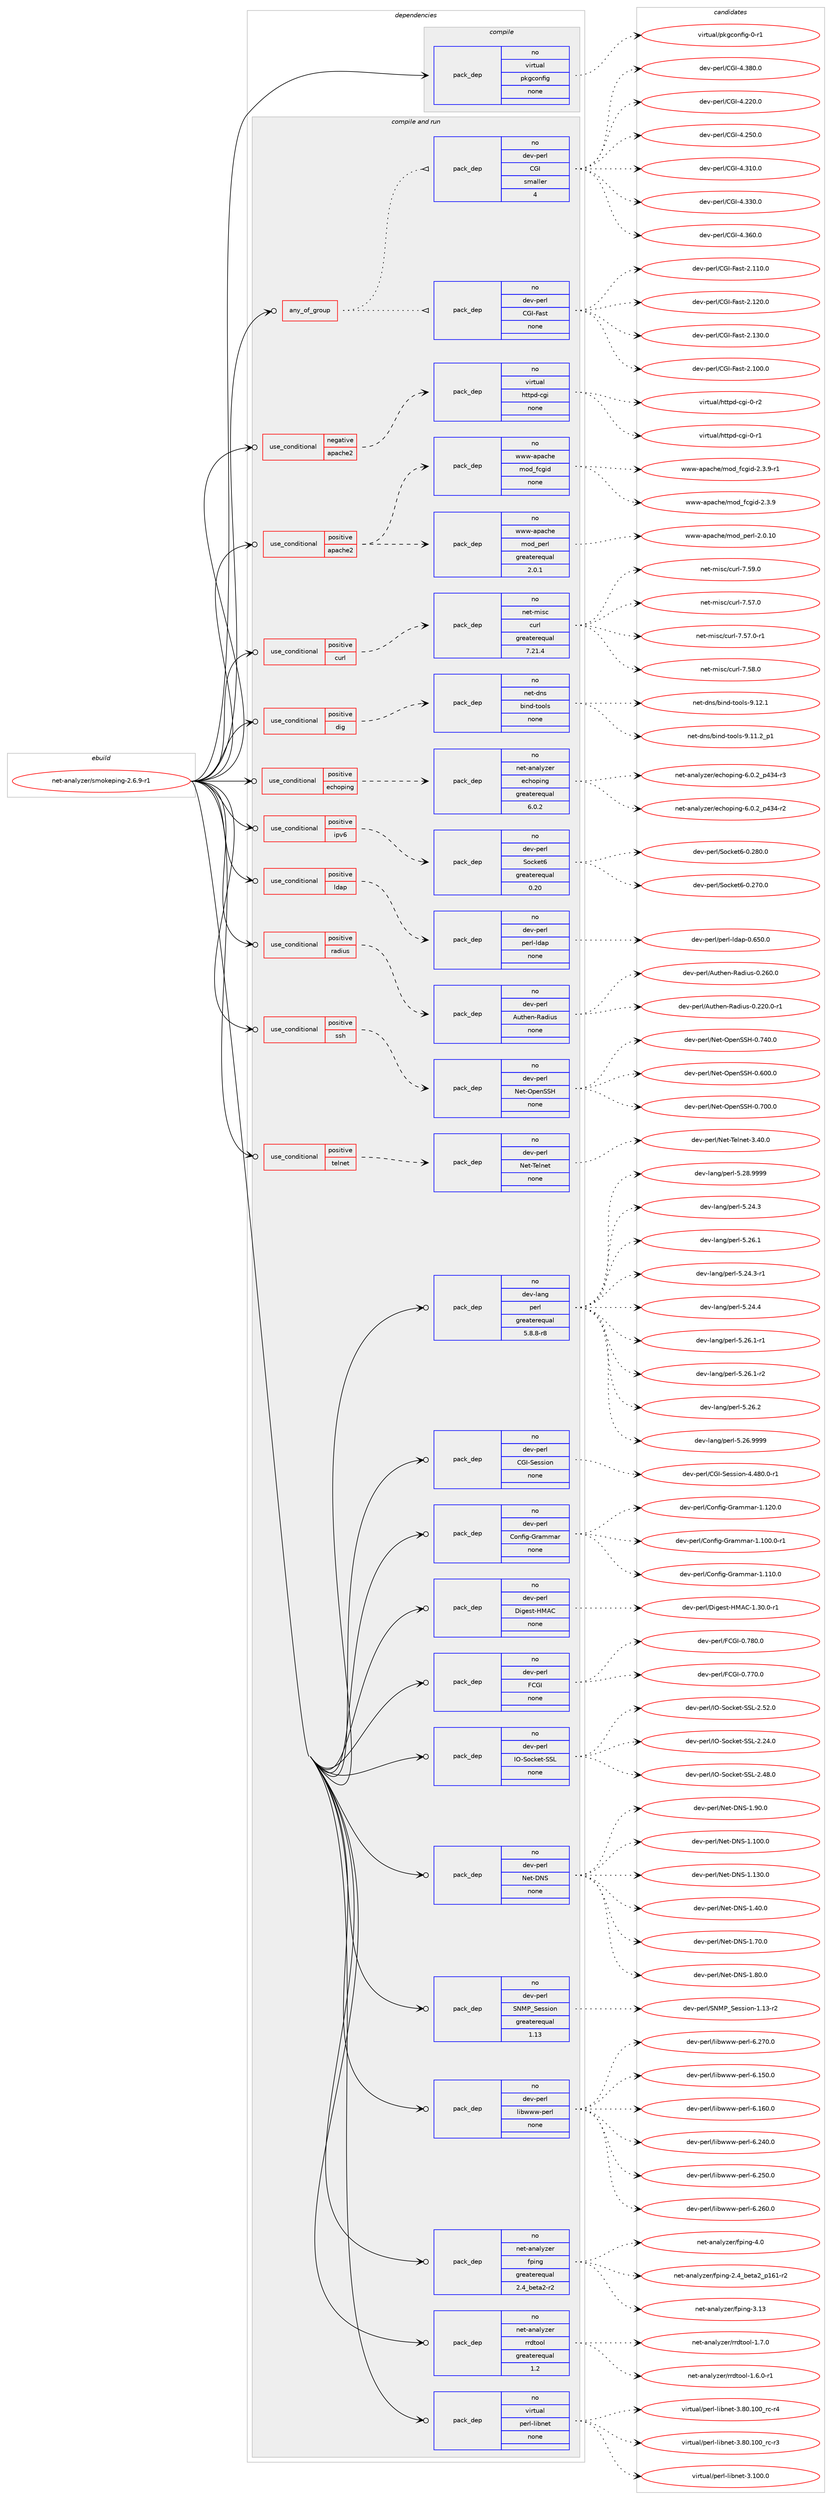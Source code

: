 digraph prolog {

# *************
# Graph options
# *************

newrank=true;
concentrate=true;
compound=true;
graph [rankdir=LR,fontname=Helvetica,fontsize=10,ranksep=1.5];#, ranksep=2.5, nodesep=0.2];
edge  [arrowhead=vee];
node  [fontname=Helvetica,fontsize=10];

# **********
# The ebuild
# **********

subgraph cluster_leftcol {
color=gray;
rank=same;
label=<<i>ebuild</i>>;
id [label="net-analyzer/smokeping-2.6.9-r1", color=red, width=4, href="../net-analyzer/smokeping-2.6.9-r1.svg"];
}

# ****************
# The dependencies
# ****************

subgraph cluster_midcol {
color=gray;
label=<<i>dependencies</i>>;
subgraph cluster_compile {
fillcolor="#eeeeee";
style=filled;
label=<<i>compile</i>>;
subgraph pack26 {
dependency37 [label=<<TABLE BORDER="0" CELLBORDER="1" CELLSPACING="0" CELLPADDING="4" WIDTH="220"><TR><TD ROWSPAN="6" CELLPADDING="30">pack_dep</TD></TR><TR><TD WIDTH="110">no</TD></TR><TR><TD>virtual</TD></TR><TR><TD>pkgconfig</TD></TR><TR><TD>none</TD></TR><TR><TD></TD></TR></TABLE>>, shape=none, color=blue];
}
id:e -> dependency37:w [weight=20,style="solid",arrowhead="vee"];
}
subgraph cluster_compileandrun {
fillcolor="#eeeeee";
style=filled;
label=<<i>compile and run</i>>;
subgraph any1 {
dependency38 [label=<<TABLE BORDER="0" CELLBORDER="1" CELLSPACING="0" CELLPADDING="4"><TR><TD CELLPADDING="10">any_of_group</TD></TR></TABLE>>, shape=none, color=red];subgraph pack27 {
dependency39 [label=<<TABLE BORDER="0" CELLBORDER="1" CELLSPACING="0" CELLPADDING="4" WIDTH="220"><TR><TD ROWSPAN="6" CELLPADDING="30">pack_dep</TD></TR><TR><TD WIDTH="110">no</TD></TR><TR><TD>dev-perl</TD></TR><TR><TD>CGI-Fast</TD></TR><TR><TD>none</TD></TR><TR><TD></TD></TR></TABLE>>, shape=none, color=blue];
}
dependency38:e -> dependency39:w [weight=20,style="dotted",arrowhead="oinv"];
subgraph pack28 {
dependency40 [label=<<TABLE BORDER="0" CELLBORDER="1" CELLSPACING="0" CELLPADDING="4" WIDTH="220"><TR><TD ROWSPAN="6" CELLPADDING="30">pack_dep</TD></TR><TR><TD WIDTH="110">no</TD></TR><TR><TD>dev-perl</TD></TR><TR><TD>CGI</TD></TR><TR><TD>smaller</TD></TR><TR><TD>4</TD></TR></TABLE>>, shape=none, color=blue];
}
dependency38:e -> dependency40:w [weight=20,style="dotted",arrowhead="oinv"];
}
id:e -> dependency38:w [weight=20,style="solid",arrowhead="odotvee"];
subgraph cond12 {
dependency41 [label=<<TABLE BORDER="0" CELLBORDER="1" CELLSPACING="0" CELLPADDING="4"><TR><TD ROWSPAN="3" CELLPADDING="10">use_conditional</TD></TR><TR><TD>negative</TD></TR><TR><TD>apache2</TD></TR></TABLE>>, shape=none, color=red];
subgraph pack29 {
dependency42 [label=<<TABLE BORDER="0" CELLBORDER="1" CELLSPACING="0" CELLPADDING="4" WIDTH="220"><TR><TD ROWSPAN="6" CELLPADDING="30">pack_dep</TD></TR><TR><TD WIDTH="110">no</TD></TR><TR><TD>virtual</TD></TR><TR><TD>httpd-cgi</TD></TR><TR><TD>none</TD></TR><TR><TD></TD></TR></TABLE>>, shape=none, color=blue];
}
dependency41:e -> dependency42:w [weight=20,style="dashed",arrowhead="vee"];
}
id:e -> dependency41:w [weight=20,style="solid",arrowhead="odotvee"];
subgraph cond13 {
dependency43 [label=<<TABLE BORDER="0" CELLBORDER="1" CELLSPACING="0" CELLPADDING="4"><TR><TD ROWSPAN="3" CELLPADDING="10">use_conditional</TD></TR><TR><TD>positive</TD></TR><TR><TD>apache2</TD></TR></TABLE>>, shape=none, color=red];
subgraph pack30 {
dependency44 [label=<<TABLE BORDER="0" CELLBORDER="1" CELLSPACING="0" CELLPADDING="4" WIDTH="220"><TR><TD ROWSPAN="6" CELLPADDING="30">pack_dep</TD></TR><TR><TD WIDTH="110">no</TD></TR><TR><TD>www-apache</TD></TR><TR><TD>mod_perl</TD></TR><TR><TD>greaterequal</TD></TR><TR><TD>2.0.1</TD></TR></TABLE>>, shape=none, color=blue];
}
dependency43:e -> dependency44:w [weight=20,style="dashed",arrowhead="vee"];
subgraph pack31 {
dependency45 [label=<<TABLE BORDER="0" CELLBORDER="1" CELLSPACING="0" CELLPADDING="4" WIDTH="220"><TR><TD ROWSPAN="6" CELLPADDING="30">pack_dep</TD></TR><TR><TD WIDTH="110">no</TD></TR><TR><TD>www-apache</TD></TR><TR><TD>mod_fcgid</TD></TR><TR><TD>none</TD></TR><TR><TD></TD></TR></TABLE>>, shape=none, color=blue];
}
dependency43:e -> dependency45:w [weight=20,style="dashed",arrowhead="vee"];
}
id:e -> dependency43:w [weight=20,style="solid",arrowhead="odotvee"];
subgraph cond14 {
dependency46 [label=<<TABLE BORDER="0" CELLBORDER="1" CELLSPACING="0" CELLPADDING="4"><TR><TD ROWSPAN="3" CELLPADDING="10">use_conditional</TD></TR><TR><TD>positive</TD></TR><TR><TD>curl</TD></TR></TABLE>>, shape=none, color=red];
subgraph pack32 {
dependency47 [label=<<TABLE BORDER="0" CELLBORDER="1" CELLSPACING="0" CELLPADDING="4" WIDTH="220"><TR><TD ROWSPAN="6" CELLPADDING="30">pack_dep</TD></TR><TR><TD WIDTH="110">no</TD></TR><TR><TD>net-misc</TD></TR><TR><TD>curl</TD></TR><TR><TD>greaterequal</TD></TR><TR><TD>7.21.4</TD></TR></TABLE>>, shape=none, color=blue];
}
dependency46:e -> dependency47:w [weight=20,style="dashed",arrowhead="vee"];
}
id:e -> dependency46:w [weight=20,style="solid",arrowhead="odotvee"];
subgraph cond15 {
dependency48 [label=<<TABLE BORDER="0" CELLBORDER="1" CELLSPACING="0" CELLPADDING="4"><TR><TD ROWSPAN="3" CELLPADDING="10">use_conditional</TD></TR><TR><TD>positive</TD></TR><TR><TD>dig</TD></TR></TABLE>>, shape=none, color=red];
subgraph pack33 {
dependency49 [label=<<TABLE BORDER="0" CELLBORDER="1" CELLSPACING="0" CELLPADDING="4" WIDTH="220"><TR><TD ROWSPAN="6" CELLPADDING="30">pack_dep</TD></TR><TR><TD WIDTH="110">no</TD></TR><TR><TD>net-dns</TD></TR><TR><TD>bind-tools</TD></TR><TR><TD>none</TD></TR><TR><TD></TD></TR></TABLE>>, shape=none, color=blue];
}
dependency48:e -> dependency49:w [weight=20,style="dashed",arrowhead="vee"];
}
id:e -> dependency48:w [weight=20,style="solid",arrowhead="odotvee"];
subgraph cond16 {
dependency50 [label=<<TABLE BORDER="0" CELLBORDER="1" CELLSPACING="0" CELLPADDING="4"><TR><TD ROWSPAN="3" CELLPADDING="10">use_conditional</TD></TR><TR><TD>positive</TD></TR><TR><TD>echoping</TD></TR></TABLE>>, shape=none, color=red];
subgraph pack34 {
dependency51 [label=<<TABLE BORDER="0" CELLBORDER="1" CELLSPACING="0" CELLPADDING="4" WIDTH="220"><TR><TD ROWSPAN="6" CELLPADDING="30">pack_dep</TD></TR><TR><TD WIDTH="110">no</TD></TR><TR><TD>net-analyzer</TD></TR><TR><TD>echoping</TD></TR><TR><TD>greaterequal</TD></TR><TR><TD>6.0.2</TD></TR></TABLE>>, shape=none, color=blue];
}
dependency50:e -> dependency51:w [weight=20,style="dashed",arrowhead="vee"];
}
id:e -> dependency50:w [weight=20,style="solid",arrowhead="odotvee"];
subgraph cond17 {
dependency52 [label=<<TABLE BORDER="0" CELLBORDER="1" CELLSPACING="0" CELLPADDING="4"><TR><TD ROWSPAN="3" CELLPADDING="10">use_conditional</TD></TR><TR><TD>positive</TD></TR><TR><TD>ipv6</TD></TR></TABLE>>, shape=none, color=red];
subgraph pack35 {
dependency53 [label=<<TABLE BORDER="0" CELLBORDER="1" CELLSPACING="0" CELLPADDING="4" WIDTH="220"><TR><TD ROWSPAN="6" CELLPADDING="30">pack_dep</TD></TR><TR><TD WIDTH="110">no</TD></TR><TR><TD>dev-perl</TD></TR><TR><TD>Socket6</TD></TR><TR><TD>greaterequal</TD></TR><TR><TD>0.20</TD></TR></TABLE>>, shape=none, color=blue];
}
dependency52:e -> dependency53:w [weight=20,style="dashed",arrowhead="vee"];
}
id:e -> dependency52:w [weight=20,style="solid",arrowhead="odotvee"];
subgraph cond18 {
dependency54 [label=<<TABLE BORDER="0" CELLBORDER="1" CELLSPACING="0" CELLPADDING="4"><TR><TD ROWSPAN="3" CELLPADDING="10">use_conditional</TD></TR><TR><TD>positive</TD></TR><TR><TD>ldap</TD></TR></TABLE>>, shape=none, color=red];
subgraph pack36 {
dependency55 [label=<<TABLE BORDER="0" CELLBORDER="1" CELLSPACING="0" CELLPADDING="4" WIDTH="220"><TR><TD ROWSPAN="6" CELLPADDING="30">pack_dep</TD></TR><TR><TD WIDTH="110">no</TD></TR><TR><TD>dev-perl</TD></TR><TR><TD>perl-ldap</TD></TR><TR><TD>none</TD></TR><TR><TD></TD></TR></TABLE>>, shape=none, color=blue];
}
dependency54:e -> dependency55:w [weight=20,style="dashed",arrowhead="vee"];
}
id:e -> dependency54:w [weight=20,style="solid",arrowhead="odotvee"];
subgraph cond19 {
dependency56 [label=<<TABLE BORDER="0" CELLBORDER="1" CELLSPACING="0" CELLPADDING="4"><TR><TD ROWSPAN="3" CELLPADDING="10">use_conditional</TD></TR><TR><TD>positive</TD></TR><TR><TD>radius</TD></TR></TABLE>>, shape=none, color=red];
subgraph pack37 {
dependency57 [label=<<TABLE BORDER="0" CELLBORDER="1" CELLSPACING="0" CELLPADDING="4" WIDTH="220"><TR><TD ROWSPAN="6" CELLPADDING="30">pack_dep</TD></TR><TR><TD WIDTH="110">no</TD></TR><TR><TD>dev-perl</TD></TR><TR><TD>Authen-Radius</TD></TR><TR><TD>none</TD></TR><TR><TD></TD></TR></TABLE>>, shape=none, color=blue];
}
dependency56:e -> dependency57:w [weight=20,style="dashed",arrowhead="vee"];
}
id:e -> dependency56:w [weight=20,style="solid",arrowhead="odotvee"];
subgraph cond20 {
dependency58 [label=<<TABLE BORDER="0" CELLBORDER="1" CELLSPACING="0" CELLPADDING="4"><TR><TD ROWSPAN="3" CELLPADDING="10">use_conditional</TD></TR><TR><TD>positive</TD></TR><TR><TD>ssh</TD></TR></TABLE>>, shape=none, color=red];
subgraph pack38 {
dependency59 [label=<<TABLE BORDER="0" CELLBORDER="1" CELLSPACING="0" CELLPADDING="4" WIDTH="220"><TR><TD ROWSPAN="6" CELLPADDING="30">pack_dep</TD></TR><TR><TD WIDTH="110">no</TD></TR><TR><TD>dev-perl</TD></TR><TR><TD>Net-OpenSSH</TD></TR><TR><TD>none</TD></TR><TR><TD></TD></TR></TABLE>>, shape=none, color=blue];
}
dependency58:e -> dependency59:w [weight=20,style="dashed",arrowhead="vee"];
}
id:e -> dependency58:w [weight=20,style="solid",arrowhead="odotvee"];
subgraph cond21 {
dependency60 [label=<<TABLE BORDER="0" CELLBORDER="1" CELLSPACING="0" CELLPADDING="4"><TR><TD ROWSPAN="3" CELLPADDING="10">use_conditional</TD></TR><TR><TD>positive</TD></TR><TR><TD>telnet</TD></TR></TABLE>>, shape=none, color=red];
subgraph pack39 {
dependency61 [label=<<TABLE BORDER="0" CELLBORDER="1" CELLSPACING="0" CELLPADDING="4" WIDTH="220"><TR><TD ROWSPAN="6" CELLPADDING="30">pack_dep</TD></TR><TR><TD WIDTH="110">no</TD></TR><TR><TD>dev-perl</TD></TR><TR><TD>Net-Telnet</TD></TR><TR><TD>none</TD></TR><TR><TD></TD></TR></TABLE>>, shape=none, color=blue];
}
dependency60:e -> dependency61:w [weight=20,style="dashed",arrowhead="vee"];
}
id:e -> dependency60:w [weight=20,style="solid",arrowhead="odotvee"];
subgraph pack40 {
dependency62 [label=<<TABLE BORDER="0" CELLBORDER="1" CELLSPACING="0" CELLPADDING="4" WIDTH="220"><TR><TD ROWSPAN="6" CELLPADDING="30">pack_dep</TD></TR><TR><TD WIDTH="110">no</TD></TR><TR><TD>dev-lang</TD></TR><TR><TD>perl</TD></TR><TR><TD>greaterequal</TD></TR><TR><TD>5.8.8-r8</TD></TR></TABLE>>, shape=none, color=blue];
}
id:e -> dependency62:w [weight=20,style="solid",arrowhead="odotvee"];
subgraph pack41 {
dependency63 [label=<<TABLE BORDER="0" CELLBORDER="1" CELLSPACING="0" CELLPADDING="4" WIDTH="220"><TR><TD ROWSPAN="6" CELLPADDING="30">pack_dep</TD></TR><TR><TD WIDTH="110">no</TD></TR><TR><TD>dev-perl</TD></TR><TR><TD>CGI-Session</TD></TR><TR><TD>none</TD></TR><TR><TD></TD></TR></TABLE>>, shape=none, color=blue];
}
id:e -> dependency63:w [weight=20,style="solid",arrowhead="odotvee"];
subgraph pack42 {
dependency64 [label=<<TABLE BORDER="0" CELLBORDER="1" CELLSPACING="0" CELLPADDING="4" WIDTH="220"><TR><TD ROWSPAN="6" CELLPADDING="30">pack_dep</TD></TR><TR><TD WIDTH="110">no</TD></TR><TR><TD>dev-perl</TD></TR><TR><TD>Config-Grammar</TD></TR><TR><TD>none</TD></TR><TR><TD></TD></TR></TABLE>>, shape=none, color=blue];
}
id:e -> dependency64:w [weight=20,style="solid",arrowhead="odotvee"];
subgraph pack43 {
dependency65 [label=<<TABLE BORDER="0" CELLBORDER="1" CELLSPACING="0" CELLPADDING="4" WIDTH="220"><TR><TD ROWSPAN="6" CELLPADDING="30">pack_dep</TD></TR><TR><TD WIDTH="110">no</TD></TR><TR><TD>dev-perl</TD></TR><TR><TD>Digest-HMAC</TD></TR><TR><TD>none</TD></TR><TR><TD></TD></TR></TABLE>>, shape=none, color=blue];
}
id:e -> dependency65:w [weight=20,style="solid",arrowhead="odotvee"];
subgraph pack44 {
dependency66 [label=<<TABLE BORDER="0" CELLBORDER="1" CELLSPACING="0" CELLPADDING="4" WIDTH="220"><TR><TD ROWSPAN="6" CELLPADDING="30">pack_dep</TD></TR><TR><TD WIDTH="110">no</TD></TR><TR><TD>dev-perl</TD></TR><TR><TD>FCGI</TD></TR><TR><TD>none</TD></TR><TR><TD></TD></TR></TABLE>>, shape=none, color=blue];
}
id:e -> dependency66:w [weight=20,style="solid",arrowhead="odotvee"];
subgraph pack45 {
dependency67 [label=<<TABLE BORDER="0" CELLBORDER="1" CELLSPACING="0" CELLPADDING="4" WIDTH="220"><TR><TD ROWSPAN="6" CELLPADDING="30">pack_dep</TD></TR><TR><TD WIDTH="110">no</TD></TR><TR><TD>dev-perl</TD></TR><TR><TD>IO-Socket-SSL</TD></TR><TR><TD>none</TD></TR><TR><TD></TD></TR></TABLE>>, shape=none, color=blue];
}
id:e -> dependency67:w [weight=20,style="solid",arrowhead="odotvee"];
subgraph pack46 {
dependency68 [label=<<TABLE BORDER="0" CELLBORDER="1" CELLSPACING="0" CELLPADDING="4" WIDTH="220"><TR><TD ROWSPAN="6" CELLPADDING="30">pack_dep</TD></TR><TR><TD WIDTH="110">no</TD></TR><TR><TD>dev-perl</TD></TR><TR><TD>Net-DNS</TD></TR><TR><TD>none</TD></TR><TR><TD></TD></TR></TABLE>>, shape=none, color=blue];
}
id:e -> dependency68:w [weight=20,style="solid",arrowhead="odotvee"];
subgraph pack47 {
dependency69 [label=<<TABLE BORDER="0" CELLBORDER="1" CELLSPACING="0" CELLPADDING="4" WIDTH="220"><TR><TD ROWSPAN="6" CELLPADDING="30">pack_dep</TD></TR><TR><TD WIDTH="110">no</TD></TR><TR><TD>dev-perl</TD></TR><TR><TD>SNMP_Session</TD></TR><TR><TD>greaterequal</TD></TR><TR><TD>1.13</TD></TR></TABLE>>, shape=none, color=blue];
}
id:e -> dependency69:w [weight=20,style="solid",arrowhead="odotvee"];
subgraph pack48 {
dependency70 [label=<<TABLE BORDER="0" CELLBORDER="1" CELLSPACING="0" CELLPADDING="4" WIDTH="220"><TR><TD ROWSPAN="6" CELLPADDING="30">pack_dep</TD></TR><TR><TD WIDTH="110">no</TD></TR><TR><TD>dev-perl</TD></TR><TR><TD>libwww-perl</TD></TR><TR><TD>none</TD></TR><TR><TD></TD></TR></TABLE>>, shape=none, color=blue];
}
id:e -> dependency70:w [weight=20,style="solid",arrowhead="odotvee"];
subgraph pack49 {
dependency71 [label=<<TABLE BORDER="0" CELLBORDER="1" CELLSPACING="0" CELLPADDING="4" WIDTH="220"><TR><TD ROWSPAN="6" CELLPADDING="30">pack_dep</TD></TR><TR><TD WIDTH="110">no</TD></TR><TR><TD>net-analyzer</TD></TR><TR><TD>fping</TD></TR><TR><TD>greaterequal</TD></TR><TR><TD>2.4_beta2-r2</TD></TR></TABLE>>, shape=none, color=blue];
}
id:e -> dependency71:w [weight=20,style="solid",arrowhead="odotvee"];
subgraph pack50 {
dependency72 [label=<<TABLE BORDER="0" CELLBORDER="1" CELLSPACING="0" CELLPADDING="4" WIDTH="220"><TR><TD ROWSPAN="6" CELLPADDING="30">pack_dep</TD></TR><TR><TD WIDTH="110">no</TD></TR><TR><TD>net-analyzer</TD></TR><TR><TD>rrdtool</TD></TR><TR><TD>greaterequal</TD></TR><TR><TD>1.2</TD></TR></TABLE>>, shape=none, color=blue];
}
id:e -> dependency72:w [weight=20,style="solid",arrowhead="odotvee"];
subgraph pack51 {
dependency73 [label=<<TABLE BORDER="0" CELLBORDER="1" CELLSPACING="0" CELLPADDING="4" WIDTH="220"><TR><TD ROWSPAN="6" CELLPADDING="30">pack_dep</TD></TR><TR><TD WIDTH="110">no</TD></TR><TR><TD>virtual</TD></TR><TR><TD>perl-libnet</TD></TR><TR><TD>none</TD></TR><TR><TD></TD></TR></TABLE>>, shape=none, color=blue];
}
id:e -> dependency73:w [weight=20,style="solid",arrowhead="odotvee"];
}
subgraph cluster_run {
fillcolor="#eeeeee";
style=filled;
label=<<i>run</i>>;
}
}

# **************
# The candidates
# **************

subgraph cluster_choices {
rank=same;
color=gray;
label=<<i>candidates</i>>;

subgraph choice26 {
color=black;
nodesep=1;
choice11810511411611797108471121071039911111010210510345484511449 [label="virtual/pkgconfig-0-r1", color=red, width=4,href="../virtual/pkgconfig-0-r1.svg"];
dependency37:e -> choice11810511411611797108471121071039911111010210510345484511449:w [style=dotted,weight="100"];
}
subgraph choice27 {
color=black;
nodesep=1;
choice10010111845112101114108476771734570971151164550464948484648 [label="dev-perl/CGI-Fast-2.100.0", color=red, width=4,href="../dev-perl/CGI-Fast-2.100.0.svg"];
choice10010111845112101114108476771734570971151164550464949484648 [label="dev-perl/CGI-Fast-2.110.0", color=red, width=4,href="../dev-perl/CGI-Fast-2.110.0.svg"];
choice10010111845112101114108476771734570971151164550464950484648 [label="dev-perl/CGI-Fast-2.120.0", color=red, width=4,href="../dev-perl/CGI-Fast-2.120.0.svg"];
choice10010111845112101114108476771734570971151164550464951484648 [label="dev-perl/CGI-Fast-2.130.0", color=red, width=4,href="../dev-perl/CGI-Fast-2.130.0.svg"];
dependency39:e -> choice10010111845112101114108476771734570971151164550464948484648:w [style=dotted,weight="100"];
dependency39:e -> choice10010111845112101114108476771734570971151164550464949484648:w [style=dotted,weight="100"];
dependency39:e -> choice10010111845112101114108476771734570971151164550464950484648:w [style=dotted,weight="100"];
dependency39:e -> choice10010111845112101114108476771734570971151164550464951484648:w [style=dotted,weight="100"];
}
subgraph choice28 {
color=black;
nodesep=1;
choice10010111845112101114108476771734552465050484648 [label="dev-perl/CGI-4.220.0", color=red, width=4,href="../dev-perl/CGI-4.220.0.svg"];
choice10010111845112101114108476771734552465053484648 [label="dev-perl/CGI-4.250.0", color=red, width=4,href="../dev-perl/CGI-4.250.0.svg"];
choice10010111845112101114108476771734552465149484648 [label="dev-perl/CGI-4.310.0", color=red, width=4,href="../dev-perl/CGI-4.310.0.svg"];
choice10010111845112101114108476771734552465151484648 [label="dev-perl/CGI-4.330.0", color=red, width=4,href="../dev-perl/CGI-4.330.0.svg"];
choice10010111845112101114108476771734552465154484648 [label="dev-perl/CGI-4.360.0", color=red, width=4,href="../dev-perl/CGI-4.360.0.svg"];
choice10010111845112101114108476771734552465156484648 [label="dev-perl/CGI-4.380.0", color=red, width=4,href="../dev-perl/CGI-4.380.0.svg"];
dependency40:e -> choice10010111845112101114108476771734552465050484648:w [style=dotted,weight="100"];
dependency40:e -> choice10010111845112101114108476771734552465053484648:w [style=dotted,weight="100"];
dependency40:e -> choice10010111845112101114108476771734552465149484648:w [style=dotted,weight="100"];
dependency40:e -> choice10010111845112101114108476771734552465151484648:w [style=dotted,weight="100"];
dependency40:e -> choice10010111845112101114108476771734552465154484648:w [style=dotted,weight="100"];
dependency40:e -> choice10010111845112101114108476771734552465156484648:w [style=dotted,weight="100"];
}
subgraph choice29 {
color=black;
nodesep=1;
choice1181051141161179710847104116116112100459910310545484511449 [label="virtual/httpd-cgi-0-r1", color=red, width=4,href="../virtual/httpd-cgi-0-r1.svg"];
choice1181051141161179710847104116116112100459910310545484511450 [label="virtual/httpd-cgi-0-r2", color=red, width=4,href="../virtual/httpd-cgi-0-r2.svg"];
dependency42:e -> choice1181051141161179710847104116116112100459910310545484511449:w [style=dotted,weight="100"];
dependency42:e -> choice1181051141161179710847104116116112100459910310545484511450:w [style=dotted,weight="100"];
}
subgraph choice30 {
color=black;
nodesep=1;
choice11911911945971129799104101471091111009511210111410845504648464948 [label="www-apache/mod_perl-2.0.10", color=red, width=4,href="../www-apache/mod_perl-2.0.10.svg"];
dependency44:e -> choice11911911945971129799104101471091111009511210111410845504648464948:w [style=dotted,weight="100"];
}
subgraph choice31 {
color=black;
nodesep=1;
choice11911911945971129799104101471091111009510299103105100455046514657 [label="www-apache/mod_fcgid-2.3.9", color=red, width=4,href="../www-apache/mod_fcgid-2.3.9.svg"];
choice119119119459711297991041014710911110095102991031051004550465146574511449 [label="www-apache/mod_fcgid-2.3.9-r1", color=red, width=4,href="../www-apache/mod_fcgid-2.3.9-r1.svg"];
dependency45:e -> choice11911911945971129799104101471091111009510299103105100455046514657:w [style=dotted,weight="100"];
dependency45:e -> choice119119119459711297991041014710911110095102991031051004550465146574511449:w [style=dotted,weight="100"];
}
subgraph choice32 {
color=black;
nodesep=1;
choice1101011164510910511599479911711410845554653554648 [label="net-misc/curl-7.57.0", color=red, width=4,href="../net-misc/curl-7.57.0.svg"];
choice11010111645109105115994799117114108455546535546484511449 [label="net-misc/curl-7.57.0-r1", color=red, width=4,href="../net-misc/curl-7.57.0-r1.svg"];
choice1101011164510910511599479911711410845554653564648 [label="net-misc/curl-7.58.0", color=red, width=4,href="../net-misc/curl-7.58.0.svg"];
choice1101011164510910511599479911711410845554653574648 [label="net-misc/curl-7.59.0", color=red, width=4,href="../net-misc/curl-7.59.0.svg"];
dependency47:e -> choice1101011164510910511599479911711410845554653554648:w [style=dotted,weight="100"];
dependency47:e -> choice11010111645109105115994799117114108455546535546484511449:w [style=dotted,weight="100"];
dependency47:e -> choice1101011164510910511599479911711410845554653564648:w [style=dotted,weight="100"];
dependency47:e -> choice1101011164510910511599479911711410845554653574648:w [style=dotted,weight="100"];
}
subgraph choice33 {
color=black;
nodesep=1;
choice11010111645100110115479810511010045116111111108115455746494946509511249 [label="net-dns/bind-tools-9.11.2_p1", color=red, width=4,href="../net-dns/bind-tools-9.11.2_p1.svg"];
choice1101011164510011011547981051101004511611111110811545574649504649 [label="net-dns/bind-tools-9.12.1", color=red, width=4,href="../net-dns/bind-tools-9.12.1.svg"];
dependency49:e -> choice11010111645100110115479810511010045116111111108115455746494946509511249:w [style=dotted,weight="100"];
dependency49:e -> choice1101011164510011011547981051101004511611111110811545574649504649:w [style=dotted,weight="100"];
}
subgraph choice34 {
color=black;
nodesep=1;
choice1101011164597110971081211221011144710199104111112105110103455446484650951125251524511450 [label="net-analyzer/echoping-6.0.2_p434-r2", color=red, width=4,href="../net-analyzer/echoping-6.0.2_p434-r2.svg"];
choice1101011164597110971081211221011144710199104111112105110103455446484650951125251524511451 [label="net-analyzer/echoping-6.0.2_p434-r3", color=red, width=4,href="../net-analyzer/echoping-6.0.2_p434-r3.svg"];
dependency51:e -> choice1101011164597110971081211221011144710199104111112105110103455446484650951125251524511450:w [style=dotted,weight="100"];
dependency51:e -> choice1101011164597110971081211221011144710199104111112105110103455446484650951125251524511451:w [style=dotted,weight="100"];
}
subgraph choice35 {
color=black;
nodesep=1;
choice10010111845112101114108478311199107101116544548465055484648 [label="dev-perl/Socket6-0.270.0", color=red, width=4,href="../dev-perl/Socket6-0.270.0.svg"];
choice10010111845112101114108478311199107101116544548465056484648 [label="dev-perl/Socket6-0.280.0", color=red, width=4,href="../dev-perl/Socket6-0.280.0.svg"];
dependency53:e -> choice10010111845112101114108478311199107101116544548465055484648:w [style=dotted,weight="100"];
dependency53:e -> choice10010111845112101114108478311199107101116544548465056484648:w [style=dotted,weight="100"];
}
subgraph choice36 {
color=black;
nodesep=1;
choice100101118451121011141084711210111410845108100971124548465453484648 [label="dev-perl/perl-ldap-0.650.0", color=red, width=4,href="../dev-perl/perl-ldap-0.650.0.svg"];
dependency55:e -> choice100101118451121011141084711210111410845108100971124548465453484648:w [style=dotted,weight="100"];
}
subgraph choice37 {
color=black;
nodesep=1;
choice10010111845112101114108476511711610410111045829710010511711545484650504846484511449 [label="dev-perl/Authen-Radius-0.220.0-r1", color=red, width=4,href="../dev-perl/Authen-Radius-0.220.0-r1.svg"];
choice1001011184511210111410847651171161041011104582971001051171154548465054484648 [label="dev-perl/Authen-Radius-0.260.0", color=red, width=4,href="../dev-perl/Authen-Radius-0.260.0.svg"];
dependency57:e -> choice10010111845112101114108476511711610410111045829710010511711545484650504846484511449:w [style=dotted,weight="100"];
dependency57:e -> choice1001011184511210111410847651171161041011104582971001051171154548465054484648:w [style=dotted,weight="100"];
}
subgraph choice38 {
color=black;
nodesep=1;
choice10010111845112101114108477810111645791121011108383724548465448484648 [label="dev-perl/Net-OpenSSH-0.600.0", color=red, width=4,href="../dev-perl/Net-OpenSSH-0.600.0.svg"];
choice10010111845112101114108477810111645791121011108383724548465548484648 [label="dev-perl/Net-OpenSSH-0.700.0", color=red, width=4,href="../dev-perl/Net-OpenSSH-0.700.0.svg"];
choice10010111845112101114108477810111645791121011108383724548465552484648 [label="dev-perl/Net-OpenSSH-0.740.0", color=red, width=4,href="../dev-perl/Net-OpenSSH-0.740.0.svg"];
dependency59:e -> choice10010111845112101114108477810111645791121011108383724548465448484648:w [style=dotted,weight="100"];
dependency59:e -> choice10010111845112101114108477810111645791121011108383724548465548484648:w [style=dotted,weight="100"];
dependency59:e -> choice10010111845112101114108477810111645791121011108383724548465552484648:w [style=dotted,weight="100"];
}
subgraph choice39 {
color=black;
nodesep=1;
choice100101118451121011141084778101116458410110811010111645514652484648 [label="dev-perl/Net-Telnet-3.40.0", color=red, width=4,href="../dev-perl/Net-Telnet-3.40.0.svg"];
dependency61:e -> choice100101118451121011141084778101116458410110811010111645514652484648:w [style=dotted,weight="100"];
}
subgraph choice40 {
color=black;
nodesep=1;
choice10010111845108971101034711210111410845534650524651 [label="dev-lang/perl-5.24.3", color=red, width=4,href="../dev-lang/perl-5.24.3.svg"];
choice10010111845108971101034711210111410845534650544649 [label="dev-lang/perl-5.26.1", color=red, width=4,href="../dev-lang/perl-5.26.1.svg"];
choice100101118451089711010347112101114108455346505246514511449 [label="dev-lang/perl-5.24.3-r1", color=red, width=4,href="../dev-lang/perl-5.24.3-r1.svg"];
choice10010111845108971101034711210111410845534650524652 [label="dev-lang/perl-5.24.4", color=red, width=4,href="../dev-lang/perl-5.24.4.svg"];
choice100101118451089711010347112101114108455346505446494511449 [label="dev-lang/perl-5.26.1-r1", color=red, width=4,href="../dev-lang/perl-5.26.1-r1.svg"];
choice100101118451089711010347112101114108455346505446494511450 [label="dev-lang/perl-5.26.1-r2", color=red, width=4,href="../dev-lang/perl-5.26.1-r2.svg"];
choice10010111845108971101034711210111410845534650544650 [label="dev-lang/perl-5.26.2", color=red, width=4,href="../dev-lang/perl-5.26.2.svg"];
choice10010111845108971101034711210111410845534650544657575757 [label="dev-lang/perl-5.26.9999", color=red, width=4,href="../dev-lang/perl-5.26.9999.svg"];
choice10010111845108971101034711210111410845534650564657575757 [label="dev-lang/perl-5.28.9999", color=red, width=4,href="../dev-lang/perl-5.28.9999.svg"];
dependency62:e -> choice10010111845108971101034711210111410845534650524651:w [style=dotted,weight="100"];
dependency62:e -> choice10010111845108971101034711210111410845534650544649:w [style=dotted,weight="100"];
dependency62:e -> choice100101118451089711010347112101114108455346505246514511449:w [style=dotted,weight="100"];
dependency62:e -> choice10010111845108971101034711210111410845534650524652:w [style=dotted,weight="100"];
dependency62:e -> choice100101118451089711010347112101114108455346505446494511449:w [style=dotted,weight="100"];
dependency62:e -> choice100101118451089711010347112101114108455346505446494511450:w [style=dotted,weight="100"];
dependency62:e -> choice10010111845108971101034711210111410845534650544650:w [style=dotted,weight="100"];
dependency62:e -> choice10010111845108971101034711210111410845534650544657575757:w [style=dotted,weight="100"];
dependency62:e -> choice10010111845108971101034711210111410845534650564657575757:w [style=dotted,weight="100"];
}
subgraph choice41 {
color=black;
nodesep=1;
choice1001011184511210111410847677173458310111511510511111045524652564846484511449 [label="dev-perl/CGI-Session-4.480.0-r1", color=red, width=4,href="../dev-perl/CGI-Session-4.480.0-r1.svg"];
dependency63:e -> choice1001011184511210111410847677173458310111511510511111045524652564846484511449:w [style=dotted,weight="100"];
}
subgraph choice42 {
color=black;
nodesep=1;
choice1001011184511210111410847671111101021051034571114971091099711445494649484846484511449 [label="dev-perl/Config-Grammar-1.100.0-r1", color=red, width=4,href="../dev-perl/Config-Grammar-1.100.0-r1.svg"];
choice100101118451121011141084767111110102105103457111497109109971144549464949484648 [label="dev-perl/Config-Grammar-1.110.0", color=red, width=4,href="../dev-perl/Config-Grammar-1.110.0.svg"];
choice100101118451121011141084767111110102105103457111497109109971144549464950484648 [label="dev-perl/Config-Grammar-1.120.0", color=red, width=4,href="../dev-perl/Config-Grammar-1.120.0.svg"];
dependency64:e -> choice1001011184511210111410847671111101021051034571114971091099711445494649484846484511449:w [style=dotted,weight="100"];
dependency64:e -> choice100101118451121011141084767111110102105103457111497109109971144549464949484648:w [style=dotted,weight="100"];
dependency64:e -> choice100101118451121011141084767111110102105103457111497109109971144549464950484648:w [style=dotted,weight="100"];
}
subgraph choice43 {
color=black;
nodesep=1;
choice1001011184511210111410847681051031011151164572776567454946514846484511449 [label="dev-perl/Digest-HMAC-1.30.0-r1", color=red, width=4,href="../dev-perl/Digest-HMAC-1.30.0-r1.svg"];
dependency65:e -> choice1001011184511210111410847681051031011151164572776567454946514846484511449:w [style=dotted,weight="100"];
}
subgraph choice44 {
color=black;
nodesep=1;
choice1001011184511210111410847706771734548465555484648 [label="dev-perl/FCGI-0.770.0", color=red, width=4,href="../dev-perl/FCGI-0.770.0.svg"];
choice1001011184511210111410847706771734548465556484648 [label="dev-perl/FCGI-0.780.0", color=red, width=4,href="../dev-perl/FCGI-0.780.0.svg"];
dependency66:e -> choice1001011184511210111410847706771734548465555484648:w [style=dotted,weight="100"];
dependency66:e -> choice1001011184511210111410847706771734548465556484648:w [style=dotted,weight="100"];
}
subgraph choice45 {
color=black;
nodesep=1;
choice100101118451121011141084773794583111991071011164583837645504650524648 [label="dev-perl/IO-Socket-SSL-2.24.0", color=red, width=4,href="../dev-perl/IO-Socket-SSL-2.24.0.svg"];
choice100101118451121011141084773794583111991071011164583837645504652564648 [label="dev-perl/IO-Socket-SSL-2.48.0", color=red, width=4,href="../dev-perl/IO-Socket-SSL-2.48.0.svg"];
choice100101118451121011141084773794583111991071011164583837645504653504648 [label="dev-perl/IO-Socket-SSL-2.52.0", color=red, width=4,href="../dev-perl/IO-Socket-SSL-2.52.0.svg"];
dependency67:e -> choice100101118451121011141084773794583111991071011164583837645504650524648:w [style=dotted,weight="100"];
dependency67:e -> choice100101118451121011141084773794583111991071011164583837645504652564648:w [style=dotted,weight="100"];
dependency67:e -> choice100101118451121011141084773794583111991071011164583837645504653504648:w [style=dotted,weight="100"];
}
subgraph choice46 {
color=black;
nodesep=1;
choice100101118451121011141084778101116456878834549464948484648 [label="dev-perl/Net-DNS-1.100.0", color=red, width=4,href="../dev-perl/Net-DNS-1.100.0.svg"];
choice100101118451121011141084778101116456878834549464951484648 [label="dev-perl/Net-DNS-1.130.0", color=red, width=4,href="../dev-perl/Net-DNS-1.130.0.svg"];
choice1001011184511210111410847781011164568788345494652484648 [label="dev-perl/Net-DNS-1.40.0", color=red, width=4,href="../dev-perl/Net-DNS-1.40.0.svg"];
choice1001011184511210111410847781011164568788345494655484648 [label="dev-perl/Net-DNS-1.70.0", color=red, width=4,href="../dev-perl/Net-DNS-1.70.0.svg"];
choice1001011184511210111410847781011164568788345494656484648 [label="dev-perl/Net-DNS-1.80.0", color=red, width=4,href="../dev-perl/Net-DNS-1.80.0.svg"];
choice1001011184511210111410847781011164568788345494657484648 [label="dev-perl/Net-DNS-1.90.0", color=red, width=4,href="../dev-perl/Net-DNS-1.90.0.svg"];
dependency68:e -> choice100101118451121011141084778101116456878834549464948484648:w [style=dotted,weight="100"];
dependency68:e -> choice100101118451121011141084778101116456878834549464951484648:w [style=dotted,weight="100"];
dependency68:e -> choice1001011184511210111410847781011164568788345494652484648:w [style=dotted,weight="100"];
dependency68:e -> choice1001011184511210111410847781011164568788345494655484648:w [style=dotted,weight="100"];
dependency68:e -> choice1001011184511210111410847781011164568788345494656484648:w [style=dotted,weight="100"];
dependency68:e -> choice1001011184511210111410847781011164568788345494657484648:w [style=dotted,weight="100"];
}
subgraph choice47 {
color=black;
nodesep=1;
choice100101118451121011141084783787780958310111511510511111045494649514511450 [label="dev-perl/SNMP_Session-1.13-r2", color=red, width=4,href="../dev-perl/SNMP_Session-1.13-r2.svg"];
dependency69:e -> choice100101118451121011141084783787780958310111511510511111045494649514511450:w [style=dotted,weight="100"];
}
subgraph choice48 {
color=black;
nodesep=1;
choice100101118451121011141084710810598119119119451121011141084554464953484648 [label="dev-perl/libwww-perl-6.150.0", color=red, width=4,href="../dev-perl/libwww-perl-6.150.0.svg"];
choice100101118451121011141084710810598119119119451121011141084554464954484648 [label="dev-perl/libwww-perl-6.160.0", color=red, width=4,href="../dev-perl/libwww-perl-6.160.0.svg"];
choice100101118451121011141084710810598119119119451121011141084554465052484648 [label="dev-perl/libwww-perl-6.240.0", color=red, width=4,href="../dev-perl/libwww-perl-6.240.0.svg"];
choice100101118451121011141084710810598119119119451121011141084554465053484648 [label="dev-perl/libwww-perl-6.250.0", color=red, width=4,href="../dev-perl/libwww-perl-6.250.0.svg"];
choice100101118451121011141084710810598119119119451121011141084554465054484648 [label="dev-perl/libwww-perl-6.260.0", color=red, width=4,href="../dev-perl/libwww-perl-6.260.0.svg"];
choice100101118451121011141084710810598119119119451121011141084554465055484648 [label="dev-perl/libwww-perl-6.270.0", color=red, width=4,href="../dev-perl/libwww-perl-6.270.0.svg"];
dependency70:e -> choice100101118451121011141084710810598119119119451121011141084554464953484648:w [style=dotted,weight="100"];
dependency70:e -> choice100101118451121011141084710810598119119119451121011141084554464954484648:w [style=dotted,weight="100"];
dependency70:e -> choice100101118451121011141084710810598119119119451121011141084554465052484648:w [style=dotted,weight="100"];
dependency70:e -> choice100101118451121011141084710810598119119119451121011141084554465053484648:w [style=dotted,weight="100"];
dependency70:e -> choice100101118451121011141084710810598119119119451121011141084554465054484648:w [style=dotted,weight="100"];
dependency70:e -> choice100101118451121011141084710810598119119119451121011141084554465055484648:w [style=dotted,weight="100"];
}
subgraph choice49 {
color=black;
nodesep=1;
choice110101116459711097108121122101114471021121051101034550465295981011169750951124954494511450 [label="net-analyzer/fping-2.4_beta2_p161-r2", color=red, width=4,href="../net-analyzer/fping-2.4_beta2_p161-r2.svg"];
choice110101116459711097108121122101114471021121051101034551464951 [label="net-analyzer/fping-3.13", color=red, width=4,href="../net-analyzer/fping-3.13.svg"];
choice1101011164597110971081211221011144710211210511010345524648 [label="net-analyzer/fping-4.0", color=red, width=4,href="../net-analyzer/fping-4.0.svg"];
dependency71:e -> choice110101116459711097108121122101114471021121051101034550465295981011169750951124954494511450:w [style=dotted,weight="100"];
dependency71:e -> choice110101116459711097108121122101114471021121051101034551464951:w [style=dotted,weight="100"];
dependency71:e -> choice1101011164597110971081211221011144710211210511010345524648:w [style=dotted,weight="100"];
}
subgraph choice50 {
color=black;
nodesep=1;
choice110101116459711097108121122101114471141141001161111111084549465446484511449 [label="net-analyzer/rrdtool-1.6.0-r1", color=red, width=4,href="../net-analyzer/rrdtool-1.6.0-r1.svg"];
choice11010111645971109710812112210111447114114100116111111108454946554648 [label="net-analyzer/rrdtool-1.7.0", color=red, width=4,href="../net-analyzer/rrdtool-1.7.0.svg"];
dependency72:e -> choice110101116459711097108121122101114471141141001161111111084549465446484511449:w [style=dotted,weight="100"];
dependency72:e -> choice11010111645971109710812112210111447114114100116111111108454946554648:w [style=dotted,weight="100"];
}
subgraph choice51 {
color=black;
nodesep=1;
choice1181051141161179710847112101114108451081059811010111645514656484649484895114994511451 [label="virtual/perl-libnet-3.80.100_rc-r3", color=red, width=4,href="../virtual/perl-libnet-3.80.100_rc-r3.svg"];
choice118105114116117971084711210111410845108105981101011164551464948484648 [label="virtual/perl-libnet-3.100.0", color=red, width=4,href="../virtual/perl-libnet-3.100.0.svg"];
choice1181051141161179710847112101114108451081059811010111645514656484649484895114994511452 [label="virtual/perl-libnet-3.80.100_rc-r4", color=red, width=4,href="../virtual/perl-libnet-3.80.100_rc-r4.svg"];
dependency73:e -> choice1181051141161179710847112101114108451081059811010111645514656484649484895114994511451:w [style=dotted,weight="100"];
dependency73:e -> choice118105114116117971084711210111410845108105981101011164551464948484648:w [style=dotted,weight="100"];
dependency73:e -> choice1181051141161179710847112101114108451081059811010111645514656484649484895114994511452:w [style=dotted,weight="100"];
}
}

}
